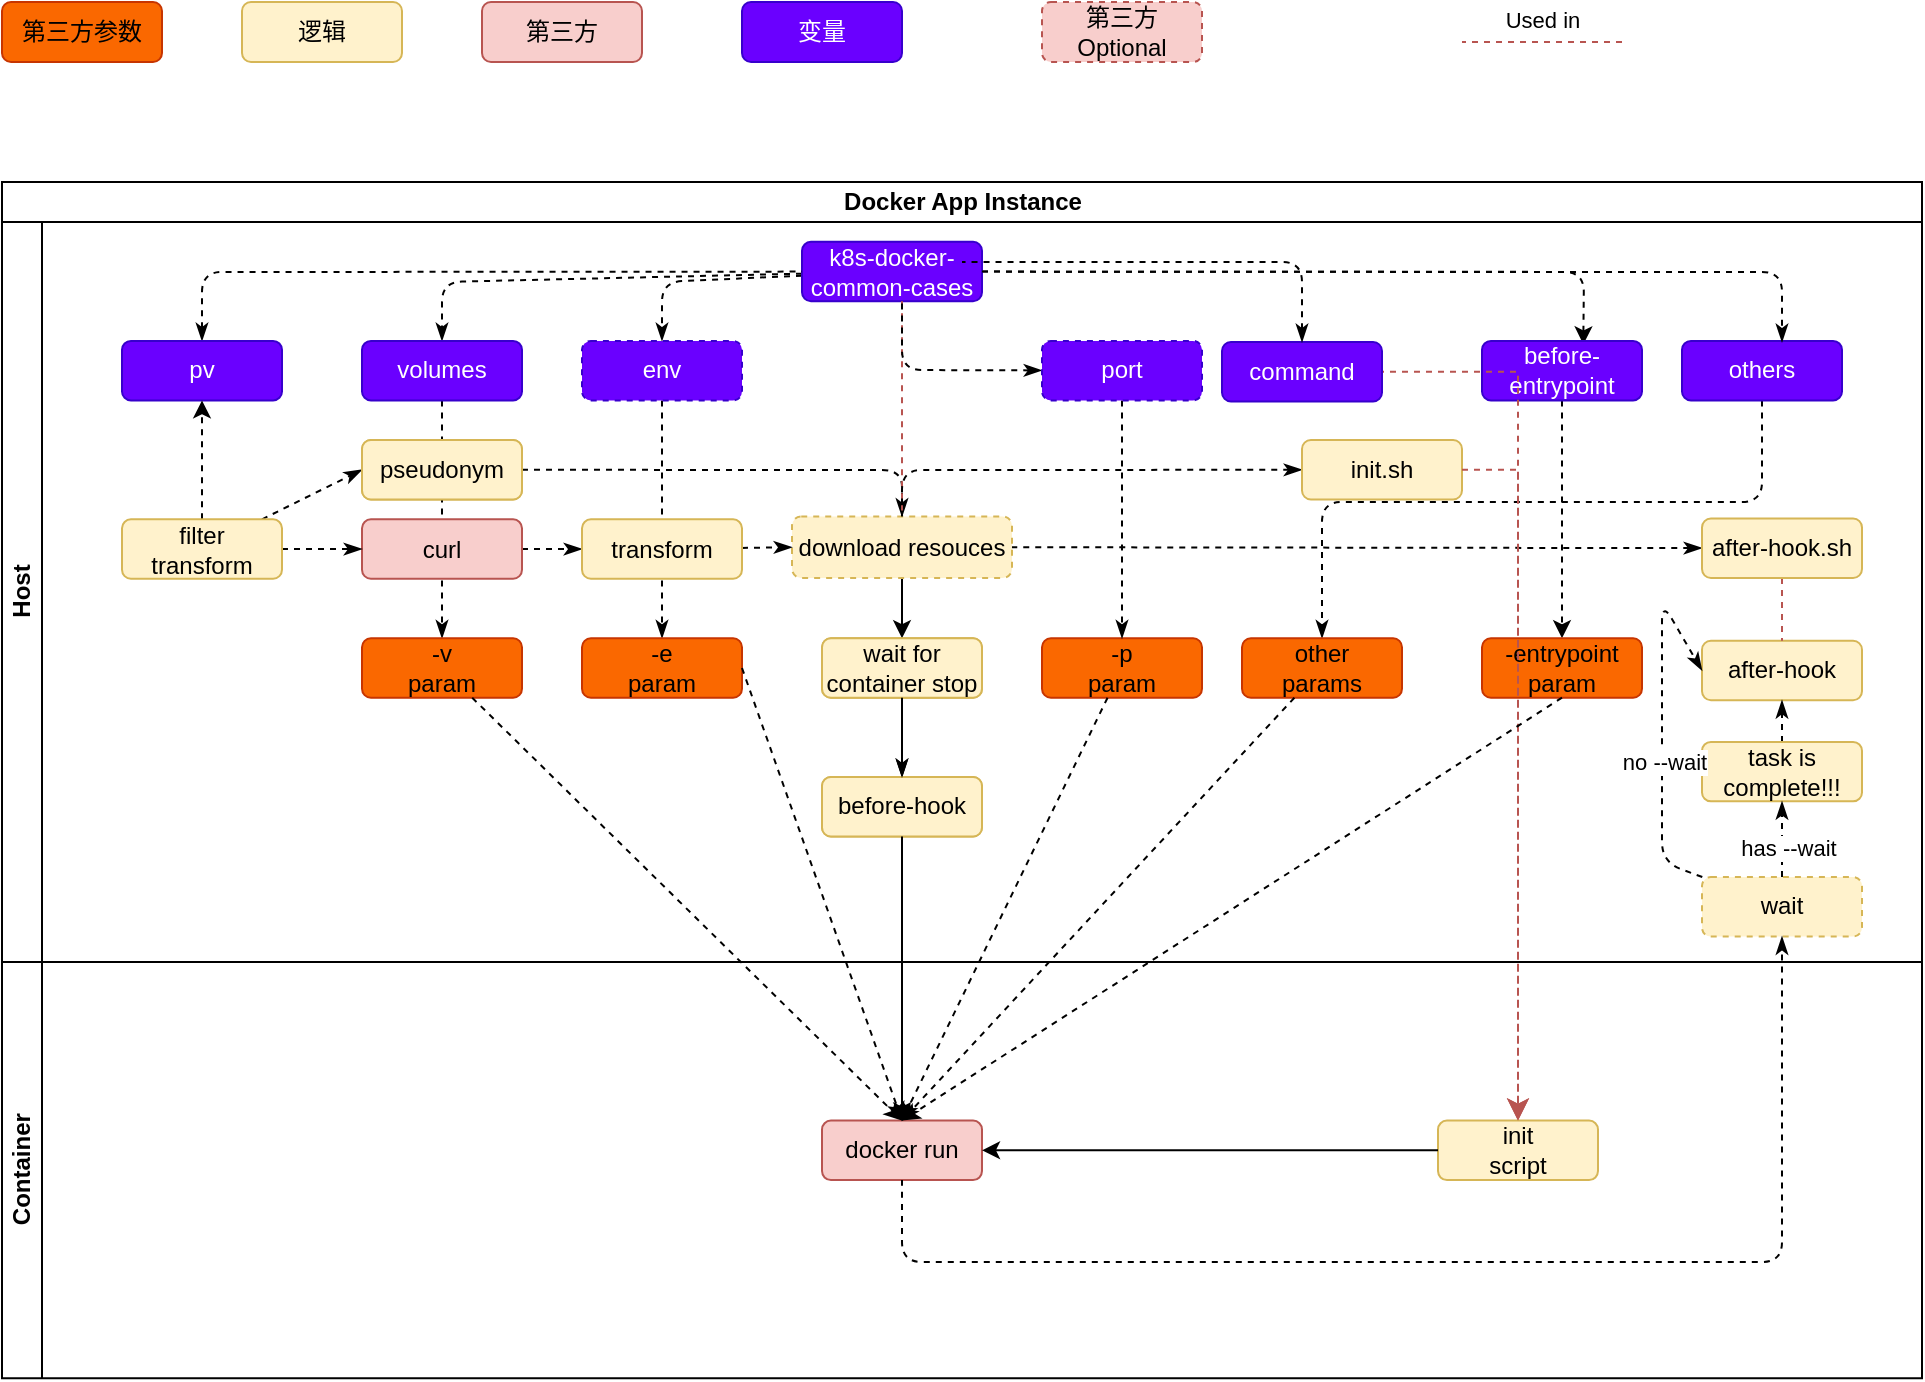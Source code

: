 <mxfile>
    <diagram id="c55iqcwvUlj2xSzX-zpX" name="app inst">
        <mxGraphModel dx="693" dy="426" grid="1" gridSize="10" guides="1" tooltips="1" connect="1" arrows="1" fold="1" page="1" pageScale="1" pageWidth="1100" pageHeight="850" math="0" shadow="0">
            <root>
                <mxCell id="0"/>
                <mxCell id="1" parent="0"/>
                <mxCell id="2" value="逻辑" style="rounded=1;whiteSpace=wrap;html=1;fillColor=#fff2cc;strokeColor=#d6b656;" parent="1" vertex="1">
                    <mxGeometry x="230" y="30" width="80" height="30" as="geometry"/>
                </mxCell>
                <mxCell id="3" value="第三方" style="rounded=1;whiteSpace=wrap;html=1;fillColor=#f8cecc;strokeColor=#b85450;" parent="1" vertex="1">
                    <mxGeometry x="350" y="30" width="80" height="30" as="geometry"/>
                </mxCell>
                <mxCell id="4" value="变量" style="rounded=1;whiteSpace=wrap;html=1;fillColor=#6a00ff;strokeColor=#3700CC;fontColor=#ffffff;" parent="1" vertex="1">
                    <mxGeometry x="480" y="30" width="80" height="30" as="geometry"/>
                </mxCell>
                <mxCell id="60" value="第三方&lt;br&gt;Optional" style="rounded=1;whiteSpace=wrap;html=1;fillColor=#f8cecc;strokeColor=#b85450;dashed=1;" parent="1" vertex="1">
                    <mxGeometry x="630" y="30" width="80" height="30" as="geometry"/>
                </mxCell>
                <mxCell id="61" value="Used in" style="endArrow=none;dashed=1;html=1;spacingBottom=22;fillColor=#f8cecc;strokeColor=#b85450;" parent="1" edge="1">
                    <mxGeometry width="50" height="50" relative="1" as="geometry">
                        <mxPoint x="920" y="50" as="sourcePoint"/>
                        <mxPoint x="840" y="50" as="targetPoint"/>
                    </mxGeometry>
                </mxCell>
                <mxCell id="62" value="第三方参数" style="rounded=1;whiteSpace=wrap;html=1;fillColor=#fa6800;strokeColor=#C73500;fontColor=#000000;" parent="1" vertex="1">
                    <mxGeometry x="110" y="30" width="80" height="30" as="geometry"/>
                </mxCell>
                <mxCell id="145" value="" style="group" parent="1" vertex="1" connectable="0">
                    <mxGeometry x="110" y="120" width="960" height="555" as="geometry"/>
                </mxCell>
                <mxCell id="5" value="Docker App Instance" style="swimlane;childLayout=stackLayout;resizeParent=1;resizeParentMax=0;horizontal=1;startSize=20;horizontalStack=0;html=1;" parent="145" vertex="1">
                    <mxGeometry width="960" height="390" as="geometry">
                        <mxRectangle width="80" height="30" as="alternateBounds"/>
                    </mxGeometry>
                </mxCell>
                <mxCell id="6" value="Host" style="swimlane;startSize=20;horizontal=0;html=1;" parent="5" vertex="1">
                    <mxGeometry y="20" width="960" height="370" as="geometry"/>
                </mxCell>
                <mxCell id="33" value="wait for container stop" style="rounded=1;whiteSpace=wrap;html=1;fillColor=#fff2cc;strokeColor=#d6b656;" parent="6" vertex="1">
                    <mxGeometry x="410" y="208.125" width="80" height="29.732" as="geometry"/>
                </mxCell>
                <mxCell id="65" value="before-hook" style="rounded=1;whiteSpace=wrap;html=1;fillColor=#fff2cc;strokeColor=#d6b656;" parent="6" vertex="1">
                    <mxGeometry x="410" y="277.5" width="80" height="29.732" as="geometry"/>
                </mxCell>
                <mxCell id="59" style="edgeStyle=none;html=1;entryX=0.5;entryY=0;entryDx=0;entryDy=0;endArrow=classicThin;endFill=1;" parent="6" source="33" target="65" edge="1">
                    <mxGeometry relative="1" as="geometry"/>
                </mxCell>
                <mxCell id="73" style="edgeStyle=none;html=1;entryX=0.5;entryY=0;entryDx=0;entryDy=0;endArrow=classicThin;dashed=1;startArrow=none;startFill=0;endFill=1;" parent="6" source="69" target="91" edge="1">
                    <mxGeometry relative="1" as="geometry">
                        <Array as="points">
                            <mxPoint x="450" y="124"/>
                        </Array>
                    </mxGeometry>
                </mxCell>
                <mxCell id="69" value="pseudonym" style="rounded=1;whiteSpace=wrap;html=1;fillColor=#fff2cc;strokeColor=#d6b656;" parent="6" vertex="1">
                    <mxGeometry x="180" y="109.018" width="80" height="29.732" as="geometry"/>
                </mxCell>
                <mxCell id="71" style="edgeStyle=none;html=1;entryX=0;entryY=0.5;entryDx=0;entryDy=0;endArrow=classicThin;dashed=1;startArrow=none;startFill=0;endFill=1;" parent="6" source="70" target="69" edge="1">
                    <mxGeometry relative="1" as="geometry"/>
                </mxCell>
                <mxCell id="82" value="Host" style="swimlane;startSize=20;horizontal=0;html=1;fontStyle=1" parent="6" vertex="1">
                    <mxGeometry width="960" height="370" as="geometry"/>
                </mxCell>
                <mxCell id="158" style="edgeStyle=none;html=1;entryX=0.5;entryY=0;entryDx=0;entryDy=0;dashed=1;startArrow=none;startFill=0;endArrow=classicThin;endFill=1;" parent="82" source="88" target="95" edge="1">
                    <mxGeometry relative="1" as="geometry">
                        <Array as="points">
                            <mxPoint x="220" y="30"/>
                        </Array>
                    </mxGeometry>
                </mxCell>
                <mxCell id="159" style="edgeStyle=none;html=1;entryX=0.5;entryY=0;entryDx=0;entryDy=0;dashed=1;startArrow=none;startFill=0;endArrow=classicThin;endFill=1;" parent="82" source="88" target="101" edge="1">
                    <mxGeometry relative="1" as="geometry">
                        <Array as="points">
                            <mxPoint x="330" y="30"/>
                        </Array>
                    </mxGeometry>
                </mxCell>
                <mxCell id="232" style="edgeStyle=none;html=1;entryX=0.633;entryY=0.058;entryDx=0;entryDy=0;entryPerimeter=0;dashed=1;" edge="1" parent="82" source="88" target="231">
                    <mxGeometry relative="1" as="geometry">
                        <Array as="points">
                            <mxPoint x="791" y="25"/>
                        </Array>
                    </mxGeometry>
                </mxCell>
                <mxCell id="88" value="k8s-docker-common-cases" style="rounded=1;whiteSpace=wrap;html=1;fillColor=#6a00ff;strokeColor=#3700CC;fontColor=#ffffff;" parent="82" vertex="1">
                    <mxGeometry x="400" y="9.911" width="90" height="29.732" as="geometry"/>
                </mxCell>
                <mxCell id="90" style="edgeStyle=none;html=1;entryX=0.5;entryY=0;entryDx=0;entryDy=0;" parent="82" source="91" target="99" edge="1">
                    <mxGeometry relative="1" as="geometry"/>
                </mxCell>
                <mxCell id="91" value="download resouces" style="rounded=1;whiteSpace=wrap;html=1;fillColor=#fff2cc;strokeColor=#d6b656;dashed=1;" parent="82" vertex="1">
                    <mxGeometry x="395" y="147.25" width="110" height="30.723" as="geometry"/>
                </mxCell>
                <mxCell id="92" style="edgeStyle=none;html=1;entryX=0.5;entryY=0;entryDx=0;entryDy=0;exitX=0.5;exitY=1;exitDx=0;exitDy=0;endArrow=none;strokeColor=#b85450;dashed=1;spacingBottom=22;fillColor=#f8cecc;" parent="82" target="91" edge="1">
                    <mxGeometry relative="1" as="geometry">
                        <mxPoint x="450" y="39.643" as="sourcePoint"/>
                    </mxGeometry>
                </mxCell>
                <mxCell id="93" style="edgeStyle=none;html=1;entryX=0.5;entryY=0;entryDx=0;entryDy=0;endArrow=classicThin;endFill=1;dashed=1;startArrow=none;startFill=0;" parent="82" source="95" target="98" edge="1">
                    <mxGeometry relative="1" as="geometry">
                        <mxPoint x="180" y="222.991" as="targetPoint"/>
                    </mxGeometry>
                </mxCell>
                <mxCell id="95" value="volumes" style="rounded=1;whiteSpace=wrap;html=1;fillColor=#6a00ff;strokeColor=#3700CC;fontColor=#ffffff;" parent="82" vertex="1">
                    <mxGeometry x="180" y="59.465" width="80" height="29.732" as="geometry"/>
                </mxCell>
                <mxCell id="98" value="-v&lt;br&gt;param" style="rounded=1;whiteSpace=wrap;html=1;fillColor=#fa6800;strokeColor=#C73500;fontColor=#000000;" parent="82" vertex="1">
                    <mxGeometry x="180" y="208.125" width="80" height="29.732" as="geometry"/>
                </mxCell>
                <mxCell id="99" value="wait for container stop" style="rounded=1;whiteSpace=wrap;html=1;fillColor=#fff2cc;strokeColor=#d6b656;" parent="82" vertex="1">
                    <mxGeometry x="410" y="208.125" width="80" height="29.732" as="geometry"/>
                </mxCell>
                <mxCell id="100" style="edgeStyle=none;html=1;entryX=0.5;entryY=0;entryDx=0;entryDy=0;fontColor=default;endArrow=classicThin;endFill=1;dashed=1;startArrow=none;startFill=0;" parent="82" source="101" target="102" edge="1">
                    <mxGeometry relative="1" as="geometry"/>
                </mxCell>
                <mxCell id="101" value="env" style="rounded=1;whiteSpace=wrap;html=1;fillColor=#6a00ff;strokeColor=#3700CC;dashed=1;fontColor=#ffffff;" parent="82" vertex="1">
                    <mxGeometry x="290" y="59.469" width="80" height="29.732" as="geometry"/>
                </mxCell>
                <mxCell id="102" value="-e&lt;br&gt;param" style="rounded=1;whiteSpace=wrap;html=1;fillColor=#fa6800;strokeColor=#C73500;fontColor=#000000;" parent="82" vertex="1">
                    <mxGeometry x="290" y="208.129" width="80" height="29.732" as="geometry"/>
                </mxCell>
                <mxCell id="103" style="edgeStyle=none;html=1;endArrow=classicThin;dashed=1;startArrow=none;startFill=0;endFill=1;" parent="82" source="104" target="111" edge="1">
                    <mxGeometry relative="1" as="geometry"/>
                </mxCell>
                <mxCell id="104" value="curl" style="rounded=1;whiteSpace=wrap;html=1;fillColor=#f8cecc;strokeColor=#b85450;" parent="82" vertex="1">
                    <mxGeometry x="180" y="148.661" width="80" height="29.732" as="geometry"/>
                </mxCell>
                <mxCell id="108" value="before-hook" style="rounded=1;whiteSpace=wrap;html=1;fillColor=#fff2cc;strokeColor=#d6b656;" parent="82" vertex="1">
                    <mxGeometry x="410" y="277.5" width="80" height="29.732" as="geometry"/>
                </mxCell>
                <mxCell id="109" style="edgeStyle=none;html=1;entryX=0.5;entryY=0;entryDx=0;entryDy=0;endArrow=classicThin;endFill=1;" parent="82" source="99" target="108" edge="1">
                    <mxGeometry relative="1" as="geometry"/>
                </mxCell>
                <mxCell id="110" style="edgeStyle=none;html=1;entryX=0;entryY=0.5;entryDx=0;entryDy=0;endArrow=classicThin;dashed=1;startArrow=none;startFill=0;endFill=1;" parent="82" source="111" target="91" edge="1">
                    <mxGeometry relative="1" as="geometry"/>
                </mxCell>
                <mxCell id="111" value="transform" style="rounded=1;whiteSpace=wrap;html=1;fillColor=#fff2cc;strokeColor=#d6b656;" parent="82" vertex="1">
                    <mxGeometry x="290" y="148.661" width="80" height="29.732" as="geometry"/>
                </mxCell>
                <mxCell id="113" value="pseudonym" style="rounded=1;whiteSpace=wrap;html=1;fillColor=#fff2cc;strokeColor=#d6b656;" parent="82" vertex="1">
                    <mxGeometry x="180" y="109.018" width="80" height="29.732" as="geometry"/>
                </mxCell>
                <mxCell id="123" style="edgeStyle=none;html=1;dashed=1;startArrow=classicThin;startFill=1;endArrow=none;endFill=0;" parent="82" source="121" target="88" edge="1">
                    <mxGeometry relative="1" as="geometry">
                        <Array as="points">
                            <mxPoint x="100" y="25"/>
                        </Array>
                    </mxGeometry>
                </mxCell>
                <mxCell id="121" value="pv" style="rounded=1;whiteSpace=wrap;html=1;fillColor=#6a00ff;strokeColor=#3700CC;fontColor=#ffffff;" parent="82" vertex="1">
                    <mxGeometry x="60" y="59.466" width="80" height="29.732" as="geometry"/>
                </mxCell>
                <mxCell id="122" style="edgeStyle=none;html=1;dashed=1;" parent="82" source="70" target="121" edge="1">
                    <mxGeometry relative="1" as="geometry"/>
                </mxCell>
                <mxCell id="156" style="edgeStyle=none;html=1;entryX=0;entryY=0.5;entryDx=0;entryDy=0;dashed=1;startArrow=none;startFill=0;endArrow=classicThin;endFill=1;" parent="82" source="70" target="104" edge="1">
                    <mxGeometry relative="1" as="geometry"/>
                </mxCell>
                <mxCell id="70" value="filter&lt;br&gt;transform" style="rounded=1;whiteSpace=wrap;html=1;fillColor=#fff2cc;strokeColor=#d6b656;" parent="82" vertex="1">
                    <mxGeometry x="60" y="148.661" width="80" height="29.732" as="geometry"/>
                </mxCell>
                <mxCell id="161" style="edgeStyle=none;html=1;dashed=1;startArrow=classicThin;startFill=1;endArrow=none;endFill=0;entryX=0.5;entryY=0;entryDx=0;entryDy=0;" parent="82" source="77" target="91" edge="1">
                    <mxGeometry relative="1" as="geometry">
                        <Array as="points">
                            <mxPoint x="450" y="124"/>
                        </Array>
                    </mxGeometry>
                </mxCell>
                <mxCell id="77" value="init.sh" style="rounded=1;whiteSpace=wrap;html=1;fillColor=#fff2cc;strokeColor=#d6b656;" parent="82" vertex="1">
                    <mxGeometry x="650" y="109.015" width="80" height="29.732" as="geometry"/>
                </mxCell>
                <mxCell id="127" value="-p&lt;br&gt;param" style="rounded=1;whiteSpace=wrap;html=1;fillColor=#fa6800;strokeColor=#C73500;fontColor=#000000;" parent="82" vertex="1">
                    <mxGeometry x="520" y="208.12" width="80" height="29.732" as="geometry"/>
                </mxCell>
                <mxCell id="129" style="edgeStyle=none;html=1;entryX=0.5;entryY=0;entryDx=0;entryDy=0;dashed=1;endArrow=classicThin;endFill=1;startArrow=none;startFill=0;" parent="82" source="128" target="127" edge="1">
                    <mxGeometry relative="1" as="geometry"/>
                </mxCell>
                <mxCell id="132" style="edgeStyle=none;html=1;dashed=1;startArrow=classicThin;startFill=1;endArrow=none;endFill=0;" parent="82" source="128" edge="1">
                    <mxGeometry relative="1" as="geometry">
                        <mxPoint x="450" y="40" as="targetPoint"/>
                        <Array as="points">
                            <mxPoint x="450" y="74"/>
                        </Array>
                    </mxGeometry>
                </mxCell>
                <mxCell id="128" value="port" style="rounded=1;whiteSpace=wrap;html=1;fillColor=#6a00ff;strokeColor=#3700CC;dashed=1;fontColor=#ffffff;" parent="82" vertex="1">
                    <mxGeometry x="520" y="59.46" width="80" height="29.732" as="geometry"/>
                </mxCell>
                <mxCell id="63" value="after-hook" style="rounded=1;whiteSpace=wrap;html=1;fillColor=#fff2cc;strokeColor=#d6b656;" parent="82" vertex="1">
                    <mxGeometry x="850" y="209.393" width="80" height="29.732" as="geometry"/>
                </mxCell>
                <mxCell id="137" style="edgeStyle=none;html=1;entryX=1;entryY=0.5;entryDx=0;entryDy=0;dashed=1;startArrow=classicThin;startFill=1;endArrow=none;endFill=0;" parent="82" source="135" target="91" edge="1">
                    <mxGeometry relative="1" as="geometry"/>
                </mxCell>
                <mxCell id="138" style="edgeStyle=none;html=1;entryX=0.5;entryY=0;entryDx=0;entryDy=0;dashed=1;startArrow=none;startFill=0;endArrow=none;endFill=0;strokeColor=#b85450;spacingBottom=22;fillColor=#f8cecc;" parent="82" source="135" target="63" edge="1">
                    <mxGeometry relative="1" as="geometry"/>
                </mxCell>
                <mxCell id="135" value="after-hook.sh" style="rounded=1;whiteSpace=wrap;html=1;fillColor=#fff2cc;strokeColor=#d6b656;" parent="82" vertex="1">
                    <mxGeometry x="850" y="148.246" width="80" height="29.732" as="geometry"/>
                </mxCell>
                <mxCell id="143" style="edgeStyle=none;html=1;entryX=0.5;entryY=0;entryDx=0;entryDy=0;dashed=1;startArrow=none;startFill=0;endArrow=classicThin;endFill=1;" parent="82" source="139" target="141" edge="1">
                    <mxGeometry relative="1" as="geometry">
                        <Array as="points">
                            <mxPoint x="880" y="140"/>
                            <mxPoint x="660" y="140"/>
                        </Array>
                    </mxGeometry>
                </mxCell>
                <mxCell id="139" value="others" style="rounded=1;whiteSpace=wrap;html=1;fillColor=#6a00ff;strokeColor=#3700CC;fontColor=#ffffff;" parent="82" vertex="1">
                    <mxGeometry x="840" y="59.464" width="80" height="29.732" as="geometry"/>
                </mxCell>
                <mxCell id="141" value="other&lt;br&gt;params" style="rounded=1;whiteSpace=wrap;html=1;fillColor=#fa6800;strokeColor=#C73500;fontColor=#000000;" parent="82" vertex="1">
                    <mxGeometry x="620" y="208.124" width="80" height="29.732" as="geometry"/>
                </mxCell>
                <mxCell id="150" style="edgeStyle=none;html=1;entryX=0.5;entryY=1;entryDx=0;entryDy=0;dashed=1;startArrow=none;startFill=0;endArrow=classicThin;endFill=1;" parent="82" source="149" target="63" edge="1">
                    <mxGeometry relative="1" as="geometry"/>
                </mxCell>
                <mxCell id="149" value="task is complete!!!" style="rounded=1;whiteSpace=wrap;html=1;fillColor=#fff2cc;strokeColor=#d6b656;" parent="82" vertex="1">
                    <mxGeometry x="850" y="259.946" width="80" height="29.732" as="geometry"/>
                </mxCell>
                <mxCell id="153" style="edgeStyle=none;html=1;entryX=0;entryY=0.5;entryDx=0;entryDy=0;dashed=1;startArrow=none;startFill=0;endArrow=classicThin;endFill=1;" parent="82" source="147" target="63" edge="1">
                    <mxGeometry relative="1" as="geometry">
                        <Array as="points">
                            <mxPoint x="830" y="320"/>
                            <mxPoint x="830" y="190"/>
                        </Array>
                    </mxGeometry>
                </mxCell>
                <mxCell id="154" value="no --wait" style="edgeLabel;html=1;align=center;verticalAlign=middle;resizable=0;points=[];" parent="153" vertex="1" connectable="0">
                    <mxGeometry x="-0.248" y="-1" relative="1" as="geometry">
                        <mxPoint as="offset"/>
                    </mxGeometry>
                </mxCell>
                <mxCell id="147" value="wait" style="rounded=1;whiteSpace=wrap;html=1;fillColor=#fff2cc;strokeColor=#d6b656;dashed=1;" parent="82" vertex="1">
                    <mxGeometry x="850" y="327.518" width="80" height="29.732" as="geometry"/>
                </mxCell>
                <mxCell id="148" style="edgeStyle=none;html=1;dashed=1;startArrow=none;startFill=0;endArrow=classicThin;endFill=1;entryX=0.5;entryY=1;entryDx=0;entryDy=0;" parent="82" source="147" target="149" edge="1">
                    <mxGeometry relative="1" as="geometry">
                        <mxPoint x="890" y="341.92" as="targetPoint"/>
                    </mxGeometry>
                </mxCell>
                <mxCell id="152" value="has --wait" style="edgeLabel;html=1;align=center;verticalAlign=middle;resizable=0;points=[];" parent="148" vertex="1" connectable="0">
                    <mxGeometry x="-0.226" y="-3" relative="1" as="geometry">
                        <mxPoint as="offset"/>
                    </mxGeometry>
                </mxCell>
                <mxCell id="234" style="edgeStyle=none;html=1;entryX=0.5;entryY=0;entryDx=0;entryDy=0;dashed=1;" edge="1" parent="82" source="231" target="233">
                    <mxGeometry relative="1" as="geometry"/>
                </mxCell>
                <mxCell id="231" value="before-entrypoint" style="rounded=1;whiteSpace=wrap;html=1;fillColor=#6a00ff;strokeColor=#3700CC;fontColor=#ffffff;" vertex="1" parent="82">
                    <mxGeometry x="740" y="59.465" width="80" height="29.732" as="geometry"/>
                </mxCell>
                <mxCell id="233" value="-entrypoint&lt;br&gt;param" style="rounded=1;whiteSpace=wrap;html=1;fillColor=#fa6800;strokeColor=#C73500;fontColor=#000000;" vertex="1" parent="82">
                    <mxGeometry x="740" y="208.12" width="80" height="29.732" as="geometry"/>
                </mxCell>
                <mxCell id="54" value="Container" style="swimlane;startSize=20;horizontal=0;html=1;" parent="145" vertex="1">
                    <mxGeometry y="390.005" width="960" height="208.125" as="geometry"/>
                </mxCell>
                <mxCell id="57" value="docker run" style="rounded=1;whiteSpace=wrap;html=1;fillColor=#f8cecc;strokeColor=#b85450;" parent="54" vertex="1">
                    <mxGeometry x="410" y="79.286" width="80" height="29.732" as="geometry"/>
                </mxCell>
                <mxCell id="56" value="init&lt;br&gt;script" style="rounded=1;whiteSpace=wrap;html=1;fillColor=#fff2cc;strokeColor=#d6b656;" parent="54" vertex="1">
                    <mxGeometry x="718" y="79.286" width="80" height="29.732" as="geometry"/>
                </mxCell>
                <mxCell id="55" style="edgeStyle=none;html=1;entryX=1;entryY=0.5;entryDx=0;entryDy=0;" parent="54" source="56" target="57" edge="1">
                    <mxGeometry relative="1" as="geometry">
                        <mxPoint x="440" y="-51.04" as="targetPoint"/>
                    </mxGeometry>
                </mxCell>
                <mxCell id="130" style="edgeStyle=none;html=1;entryX=0.5;entryY=0;entryDx=0;entryDy=0;dashed=1;endArrow=classic;endFill=1;" parent="145" source="127" target="57" edge="1">
                    <mxGeometry relative="1" as="geometry"/>
                </mxCell>
                <mxCell id="126" style="edgeStyle=none;html=1;entryX=0.5;entryY=0;entryDx=0;entryDy=0;dashed=1;exitX=1;exitY=0.5;exitDx=0;exitDy=0;" parent="145" source="102" target="57" edge="1">
                    <mxGeometry relative="1" as="geometry"/>
                </mxCell>
                <mxCell id="124" style="edgeStyle=none;html=1;entryX=0.5;entryY=0;entryDx=0;entryDy=0;dashed=1;" parent="145" source="98" target="57" edge="1">
                    <mxGeometry relative="1" as="geometry"/>
                </mxCell>
                <mxCell id="66" style="edgeStyle=none;html=1;entryX=0.5;entryY=0;entryDx=0;entryDy=0;" parent="145" source="65" target="57" edge="1">
                    <mxGeometry relative="1" as="geometry"/>
                </mxCell>
                <mxCell id="144" style="edgeStyle=none;html=1;entryX=0.5;entryY=0;entryDx=0;entryDy=0;dashed=1;startArrow=none;startFill=0;endArrow=classicThin;endFill=1;" parent="145" source="141" target="57" edge="1">
                    <mxGeometry relative="1" as="geometry"/>
                </mxCell>
                <mxCell id="58" value="" style="edgeStyle=segmentEdgeStyle;endArrow=classic;html=1;curved=0;rounded=0;endSize=8;startSize=8;entryX=0.5;entryY=0;entryDx=0;entryDy=0;dashed=1;fillColor=#f8cecc;strokeColor=#b85450;exitX=0;exitY=0.5;exitDx=0;exitDy=0;" parent="145" source="76" target="56" edge="1">
                    <mxGeometry width="50" height="50" relative="1" as="geometry">
                        <mxPoint x="850" y="227.946" as="sourcePoint"/>
                        <mxPoint x="710" y="158.571" as="targetPoint"/>
                    </mxGeometry>
                </mxCell>
                <mxCell id="78" value="" style="edgeStyle=segmentEdgeStyle;endArrow=classic;html=1;curved=0;rounded=0;endSize=8;startSize=8;dashed=1;fillColor=#f8cecc;strokeColor=#b85450;exitX=1;exitY=0.5;exitDx=0;exitDy=0;" parent="145" source="77" target="56" edge="1">
                    <mxGeometry width="50" height="50" relative="1" as="geometry">
                        <mxPoint x="810" y="312.188" as="sourcePoint"/>
                        <mxPoint x="820" y="436.071" as="targetPoint"/>
                    </mxGeometry>
                </mxCell>
                <mxCell id="146" style="edgeStyle=none;html=1;entryX=0.5;entryY=1;entryDx=0;entryDy=0;dashed=1;startArrow=none;startFill=0;endArrow=classicThin;endFill=1;" parent="145" source="57" target="147" edge="1">
                    <mxGeometry relative="1" as="geometry">
                        <Array as="points">
                            <mxPoint x="450" y="500.491"/>
                            <mxPoint x="450" y="540"/>
                            <mxPoint x="890" y="540"/>
                        </Array>
                    </mxGeometry>
                </mxCell>
                <mxCell id="76" value="command" style="rounded=1;whiteSpace=wrap;html=1;fillColor=#6a00ff;strokeColor=#3700CC;fontColor=#ffffff;" parent="145" vertex="1">
                    <mxGeometry x="610" y="80.005" width="80" height="29.732" as="geometry"/>
                </mxCell>
                <mxCell id="79" style="edgeStyle=none;html=1;dashed=1;startArrow=classicThin;startFill=1;endArrow=none;endFill=0;entryX=0.889;entryY=0.339;entryDx=0;entryDy=0;entryPerimeter=0;exitX=0.5;exitY=0;exitDx=0;exitDy=0;" parent="145" source="76" target="88" edge="1">
                    <mxGeometry relative="1" as="geometry">
                        <mxPoint x="825" y="59.643" as="targetPoint"/>
                        <Array as="points">
                            <mxPoint x="650" y="40"/>
                        </Array>
                    </mxGeometry>
                </mxCell>
                <mxCell id="235" style="edgeStyle=none;html=1;entryX=0.5;entryY=0;entryDx=0;entryDy=0;dashed=1;exitX=0.5;exitY=1;exitDx=0;exitDy=0;" edge="1" parent="145" source="233" target="57">
                    <mxGeometry relative="1" as="geometry"/>
                </mxCell>
                <mxCell id="160" style="edgeStyle=none;html=1;dashed=1;startArrow=none;startFill=0;endArrow=classicThin;endFill=1;" parent="1" source="88" edge="1">
                    <mxGeometry relative="1" as="geometry">
                        <mxPoint x="1000" y="200" as="targetPoint"/>
                        <Array as="points">
                            <mxPoint x="1000" y="165"/>
                        </Array>
                    </mxGeometry>
                </mxCell>
            </root>
        </mxGraphModel>
    </diagram>
</mxfile>
